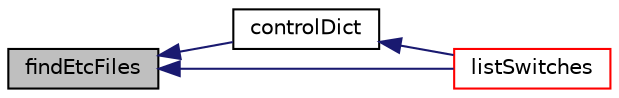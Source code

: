 digraph "findEtcFiles"
{
  bgcolor="transparent";
  edge [fontname="Helvetica",fontsize="10",labelfontname="Helvetica",labelfontsize="10"];
  node [fontname="Helvetica",fontsize="10",shape=record];
  rankdir="LR";
  Node1 [label="findEtcFiles",height=0.2,width=0.4,color="black", fillcolor="grey75", style="filled" fontcolor="black"];
  Node1 -> Node2 [dir="back",color="midnightblue",fontsize="10",style="solid",fontname="Helvetica"];
  Node2 [label="controlDict",height=0.2,width=0.4,color="black",URL="$combustion_2chemFoam_2readControls_8H.html#ae758ee1e4cff9c6a81a6cd309326b494",tooltip="The central control dictionary, the contents of which are either taken directly from the FOAM_CONTROL..."];
  Node2 -> Node3 [dir="back",color="midnightblue",fontsize="10",style="solid",fontname="Helvetica"];
  Node3 [label="listSwitches",height=0.2,width=0.4,color="red",URL="$namespaceFoam.html#a3218fe26b0440102a7d197a91a91289f"];
  Node1 -> Node3 [dir="back",color="midnightblue",fontsize="10",style="solid",fontname="Helvetica"];
}

